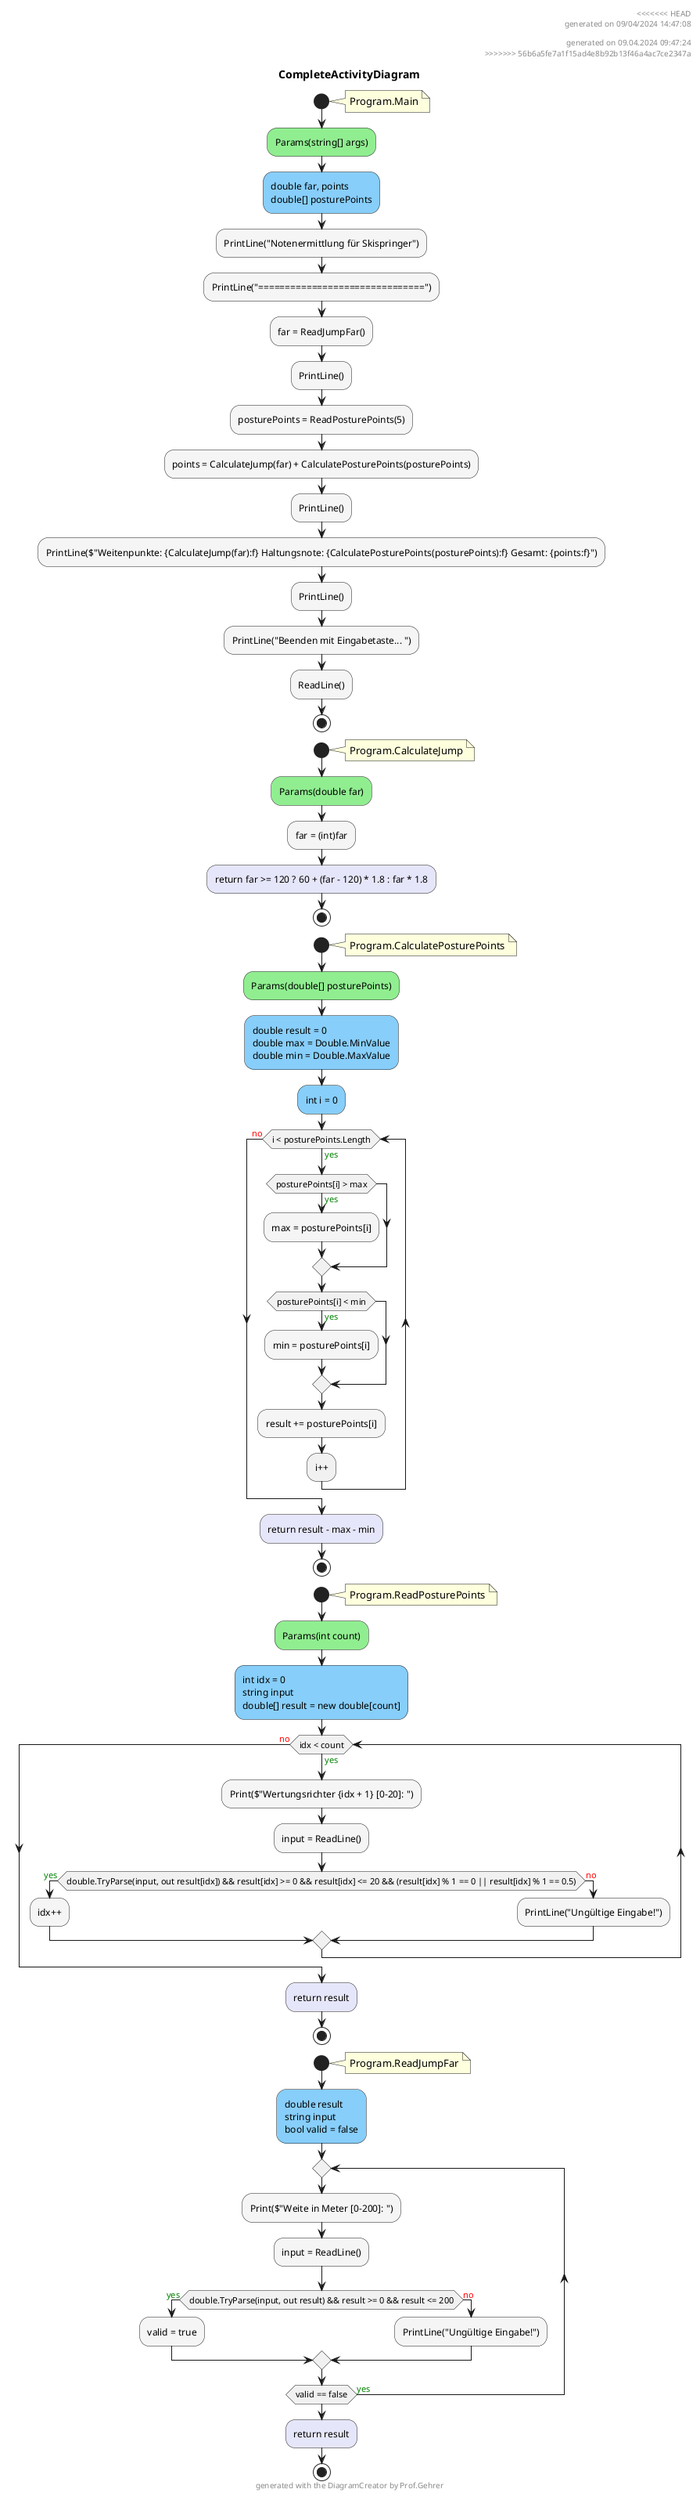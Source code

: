 @startuml CompleteActivityDiagram
header
<<<<<<< HEAD
generated on 09/04/2024 14:47:08
=======
generated on 09.04.2024 09:47:24
>>>>>>> 56b6a5fe7a1f15ad4e8b92b13f46a4ac7ce2347a
end header
title CompleteActivityDiagram
start
note right:  Program.Main
#LightGreen:Params(string[] args);
#LightSkyBlue:double far, points\ndouble[] posturePoints;
#WhiteSmoke:PrintLine("Notenermittlung für Skispringer");
#WhiteSmoke:PrintLine("===============================");
#WhiteSmoke:far = ReadJumpFar();
#WhiteSmoke:PrintLine();
#WhiteSmoke:posturePoints = ReadPosturePoints(5);
#WhiteSmoke:points = CalculateJump(far) + CalculatePosturePoints(posturePoints);
#WhiteSmoke:PrintLine();
#WhiteSmoke:PrintLine($"Weitenpunkte: {CalculateJump(far):f} Haltungsnote: {CalculatePosturePoints(posturePoints):f} Gesamt: {points:f}");
#WhiteSmoke:PrintLine();
#WhiteSmoke:PrintLine("Beenden mit Eingabetaste... ");
#WhiteSmoke:ReadLine();
stop
start
note right:  Program.CalculateJump
#LightGreen:Params(double far);
#WhiteSmoke:far = (int)far;
#Lavender:return far >= 120 ? 60 + (far - 120) * 1.8 : far * 1.8;
stop
start
note right:  Program.CalculatePosturePoints
#LightGreen:Params(double[] posturePoints);
#LightSkyBlue:double result = 0\ndouble max = Double.MinValue\ndouble min = Double.MaxValue;
#LightSkyBlue:int i = 0;
while (i < posturePoints.Length) is (<color:green>yes)
        if (posturePoints[i] > max) then (<color:green>yes)
                #WhiteSmoke:max = posturePoints[i];
        endif
        if (posturePoints[i] < min) then (<color:green>yes)
                #WhiteSmoke:min = posturePoints[i];
        endif
        #WhiteSmoke:result += posturePoints[i];
:i++;
endwhile (<color:red>no)
#Lavender:return result - max - min;
stop
start
note right:  Program.ReadPosturePoints
#LightGreen:Params(int count);
#LightSkyBlue:int idx = 0\nstring input\ndouble[] result = new double[count];
while (idx < count) is (<color:green>yes)
        #WhiteSmoke:Print($"Wertungsrichter {idx + 1} [0-20]: ");
        #WhiteSmoke:input = ReadLine();
        if (double.TryParse(input, out result[idx]) && result[idx] >= 0 && result[idx] <= 20 && (result[idx] % 1 == 0 || result[idx] % 1 == 0.5)) then (<color:green>yes)
                #WhiteSmoke:idx++;
            else (<color:red>no)
                    #WhiteSmoke:PrintLine("Ungültige Eingabe!");
        endif
endwhile (<color:red>no)
#Lavender:return result;
stop
start
note right:  Program.ReadJumpFar
#LightSkyBlue:double result\nstring input\nbool valid = false;
repeat
        #WhiteSmoke:Print($"Weite in Meter [0-200]: ");
        #WhiteSmoke:input = ReadLine();
        if (double.TryParse(input, out result) && result >= 0 && result <= 200) then (<color:green>yes)
                #WhiteSmoke:valid = true;
            else (<color:red>no)
                    #WhiteSmoke:PrintLine("Ungültige Eingabe!");
        endif
repeat while (valid == false) is (<color:green>yes)
#Lavender:return result;
stop
footer
generated with the DiagramCreator by Prof.Gehrer
end footer
@enduml
